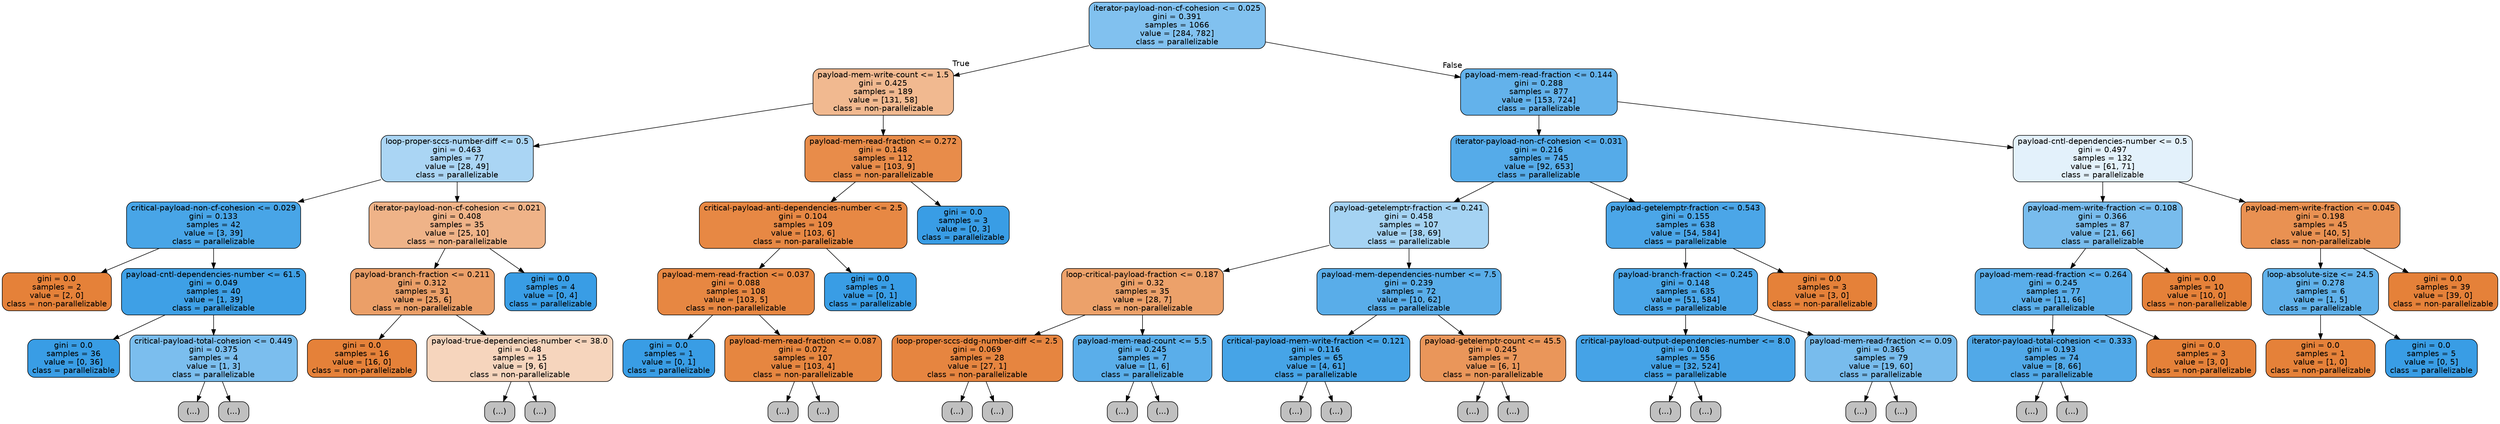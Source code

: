 digraph Tree {
node [shape=box, style="filled, rounded", color="black", fontname=helvetica] ;
edge [fontname=helvetica] ;
0 [label="iterator-payload-non-cf-cohesion <= 0.025\ngini = 0.391\nsamples = 1066\nvalue = [284, 782]\nclass = parallelizable", fillcolor="#399de5a2"] ;
1 [label="payload-mem-write-count <= 1.5\ngini = 0.425\nsamples = 189\nvalue = [131, 58]\nclass = non-parallelizable", fillcolor="#e581398e"] ;
0 -> 1 [labeldistance=2.5, labelangle=45, headlabel="True"] ;
2 [label="loop-proper-sccs-number-diff <= 0.5\ngini = 0.463\nsamples = 77\nvalue = [28, 49]\nclass = parallelizable", fillcolor="#399de56d"] ;
1 -> 2 ;
3 [label="critical-payload-non-cf-cohesion <= 0.029\ngini = 0.133\nsamples = 42\nvalue = [3, 39]\nclass = parallelizable", fillcolor="#399de5eb"] ;
2 -> 3 ;
4 [label="gini = 0.0\nsamples = 2\nvalue = [2, 0]\nclass = non-parallelizable", fillcolor="#e58139ff"] ;
3 -> 4 ;
5 [label="payload-cntl-dependencies-number <= 61.5\ngini = 0.049\nsamples = 40\nvalue = [1, 39]\nclass = parallelizable", fillcolor="#399de5f8"] ;
3 -> 5 ;
6 [label="gini = 0.0\nsamples = 36\nvalue = [0, 36]\nclass = parallelizable", fillcolor="#399de5ff"] ;
5 -> 6 ;
7 [label="critical-payload-total-cohesion <= 0.449\ngini = 0.375\nsamples = 4\nvalue = [1, 3]\nclass = parallelizable", fillcolor="#399de5aa"] ;
5 -> 7 ;
8 [label="(...)", fillcolor="#C0C0C0"] ;
7 -> 8 ;
9 [label="(...)", fillcolor="#C0C0C0"] ;
7 -> 9 ;
10 [label="iterator-payload-non-cf-cohesion <= 0.021\ngini = 0.408\nsamples = 35\nvalue = [25, 10]\nclass = non-parallelizable", fillcolor="#e5813999"] ;
2 -> 10 ;
11 [label="payload-branch-fraction <= 0.211\ngini = 0.312\nsamples = 31\nvalue = [25, 6]\nclass = non-parallelizable", fillcolor="#e58139c2"] ;
10 -> 11 ;
12 [label="gini = 0.0\nsamples = 16\nvalue = [16, 0]\nclass = non-parallelizable", fillcolor="#e58139ff"] ;
11 -> 12 ;
13 [label="payload-true-dependencies-number <= 38.0\ngini = 0.48\nsamples = 15\nvalue = [9, 6]\nclass = non-parallelizable", fillcolor="#e5813955"] ;
11 -> 13 ;
14 [label="(...)", fillcolor="#C0C0C0"] ;
13 -> 14 ;
19 [label="(...)", fillcolor="#C0C0C0"] ;
13 -> 19 ;
22 [label="gini = 0.0\nsamples = 4\nvalue = [0, 4]\nclass = parallelizable", fillcolor="#399de5ff"] ;
10 -> 22 ;
23 [label="payload-mem-read-fraction <= 0.272\ngini = 0.148\nsamples = 112\nvalue = [103, 9]\nclass = non-parallelizable", fillcolor="#e58139e9"] ;
1 -> 23 ;
24 [label="critical-payload-anti-dependencies-number <= 2.5\ngini = 0.104\nsamples = 109\nvalue = [103, 6]\nclass = non-parallelizable", fillcolor="#e58139f0"] ;
23 -> 24 ;
25 [label="payload-mem-read-fraction <= 0.037\ngini = 0.088\nsamples = 108\nvalue = [103, 5]\nclass = non-parallelizable", fillcolor="#e58139f3"] ;
24 -> 25 ;
26 [label="gini = 0.0\nsamples = 1\nvalue = [0, 1]\nclass = parallelizable", fillcolor="#399de5ff"] ;
25 -> 26 ;
27 [label="payload-mem-read-fraction <= 0.087\ngini = 0.072\nsamples = 107\nvalue = [103, 4]\nclass = non-parallelizable", fillcolor="#e58139f5"] ;
25 -> 27 ;
28 [label="(...)", fillcolor="#C0C0C0"] ;
27 -> 28 ;
37 [label="(...)", fillcolor="#C0C0C0"] ;
27 -> 37 ;
38 [label="gini = 0.0\nsamples = 1\nvalue = [0, 1]\nclass = parallelizable", fillcolor="#399de5ff"] ;
24 -> 38 ;
39 [label="gini = 0.0\nsamples = 3\nvalue = [0, 3]\nclass = parallelizable", fillcolor="#399de5ff"] ;
23 -> 39 ;
40 [label="payload-mem-read-fraction <= 0.144\ngini = 0.288\nsamples = 877\nvalue = [153, 724]\nclass = parallelizable", fillcolor="#399de5c9"] ;
0 -> 40 [labeldistance=2.5, labelangle=-45, headlabel="False"] ;
41 [label="iterator-payload-non-cf-cohesion <= 0.031\ngini = 0.216\nsamples = 745\nvalue = [92, 653]\nclass = parallelizable", fillcolor="#399de5db"] ;
40 -> 41 ;
42 [label="payload-getelemptr-fraction <= 0.241\ngini = 0.458\nsamples = 107\nvalue = [38, 69]\nclass = parallelizable", fillcolor="#399de573"] ;
41 -> 42 ;
43 [label="loop-critical-payload-fraction <= 0.187\ngini = 0.32\nsamples = 35\nvalue = [28, 7]\nclass = non-parallelizable", fillcolor="#e58139bf"] ;
42 -> 43 ;
44 [label="loop-proper-sccs-ddg-number-diff <= 2.5\ngini = 0.069\nsamples = 28\nvalue = [27, 1]\nclass = non-parallelizable", fillcolor="#e58139f6"] ;
43 -> 44 ;
45 [label="(...)", fillcolor="#C0C0C0"] ;
44 -> 45 ;
46 [label="(...)", fillcolor="#C0C0C0"] ;
44 -> 46 ;
47 [label="payload-mem-read-count <= 5.5\ngini = 0.245\nsamples = 7\nvalue = [1, 6]\nclass = parallelizable", fillcolor="#399de5d4"] ;
43 -> 47 ;
48 [label="(...)", fillcolor="#C0C0C0"] ;
47 -> 48 ;
49 [label="(...)", fillcolor="#C0C0C0"] ;
47 -> 49 ;
50 [label="payload-mem-dependencies-number <= 7.5\ngini = 0.239\nsamples = 72\nvalue = [10, 62]\nclass = parallelizable", fillcolor="#399de5d6"] ;
42 -> 50 ;
51 [label="critical-payload-mem-write-fraction <= 0.121\ngini = 0.116\nsamples = 65\nvalue = [4, 61]\nclass = parallelizable", fillcolor="#399de5ee"] ;
50 -> 51 ;
52 [label="(...)", fillcolor="#C0C0C0"] ;
51 -> 52 ;
61 [label="(...)", fillcolor="#C0C0C0"] ;
51 -> 61 ;
62 [label="payload-getelemptr-count <= 45.5\ngini = 0.245\nsamples = 7\nvalue = [6, 1]\nclass = non-parallelizable", fillcolor="#e58139d4"] ;
50 -> 62 ;
63 [label="(...)", fillcolor="#C0C0C0"] ;
62 -> 63 ;
64 [label="(...)", fillcolor="#C0C0C0"] ;
62 -> 64 ;
65 [label="payload-getelemptr-fraction <= 0.543\ngini = 0.155\nsamples = 638\nvalue = [54, 584]\nclass = parallelizable", fillcolor="#399de5e7"] ;
41 -> 65 ;
66 [label="payload-branch-fraction <= 0.245\ngini = 0.148\nsamples = 635\nvalue = [51, 584]\nclass = parallelizable", fillcolor="#399de5e9"] ;
65 -> 66 ;
67 [label="critical-payload-output-dependencies-number <= 8.0\ngini = 0.108\nsamples = 556\nvalue = [32, 524]\nclass = parallelizable", fillcolor="#399de5ef"] ;
66 -> 67 ;
68 [label="(...)", fillcolor="#C0C0C0"] ;
67 -> 68 ;
139 [label="(...)", fillcolor="#C0C0C0"] ;
67 -> 139 ;
140 [label="payload-mem-read-fraction <= 0.09\ngini = 0.365\nsamples = 79\nvalue = [19, 60]\nclass = parallelizable", fillcolor="#399de5ae"] ;
66 -> 140 ;
141 [label="(...)", fillcolor="#C0C0C0"] ;
140 -> 141 ;
146 [label="(...)", fillcolor="#C0C0C0"] ;
140 -> 146 ;
151 [label="gini = 0.0\nsamples = 3\nvalue = [3, 0]\nclass = non-parallelizable", fillcolor="#e58139ff"] ;
65 -> 151 ;
152 [label="payload-cntl-dependencies-number <= 0.5\ngini = 0.497\nsamples = 132\nvalue = [61, 71]\nclass = parallelizable", fillcolor="#399de524"] ;
40 -> 152 ;
153 [label="payload-mem-write-fraction <= 0.108\ngini = 0.366\nsamples = 87\nvalue = [21, 66]\nclass = parallelizable", fillcolor="#399de5ae"] ;
152 -> 153 ;
154 [label="payload-mem-read-fraction <= 0.264\ngini = 0.245\nsamples = 77\nvalue = [11, 66]\nclass = parallelizable", fillcolor="#399de5d4"] ;
153 -> 154 ;
155 [label="iterator-payload-total-cohesion <= 0.333\ngini = 0.193\nsamples = 74\nvalue = [8, 66]\nclass = parallelizable", fillcolor="#399de5e0"] ;
154 -> 155 ;
156 [label="(...)", fillcolor="#C0C0C0"] ;
155 -> 156 ;
157 [label="(...)", fillcolor="#C0C0C0"] ;
155 -> 157 ;
178 [label="gini = 0.0\nsamples = 3\nvalue = [3, 0]\nclass = non-parallelizable", fillcolor="#e58139ff"] ;
154 -> 178 ;
179 [label="gini = 0.0\nsamples = 10\nvalue = [10, 0]\nclass = non-parallelizable", fillcolor="#e58139ff"] ;
153 -> 179 ;
180 [label="payload-mem-write-fraction <= 0.045\ngini = 0.198\nsamples = 45\nvalue = [40, 5]\nclass = non-parallelizable", fillcolor="#e58139df"] ;
152 -> 180 ;
181 [label="loop-absolute-size <= 24.5\ngini = 0.278\nsamples = 6\nvalue = [1, 5]\nclass = parallelizable", fillcolor="#399de5cc"] ;
180 -> 181 ;
182 [label="gini = 0.0\nsamples = 1\nvalue = [1, 0]\nclass = non-parallelizable", fillcolor="#e58139ff"] ;
181 -> 182 ;
183 [label="gini = 0.0\nsamples = 5\nvalue = [0, 5]\nclass = parallelizable", fillcolor="#399de5ff"] ;
181 -> 183 ;
184 [label="gini = 0.0\nsamples = 39\nvalue = [39, 0]\nclass = non-parallelizable", fillcolor="#e58139ff"] ;
180 -> 184 ;
}